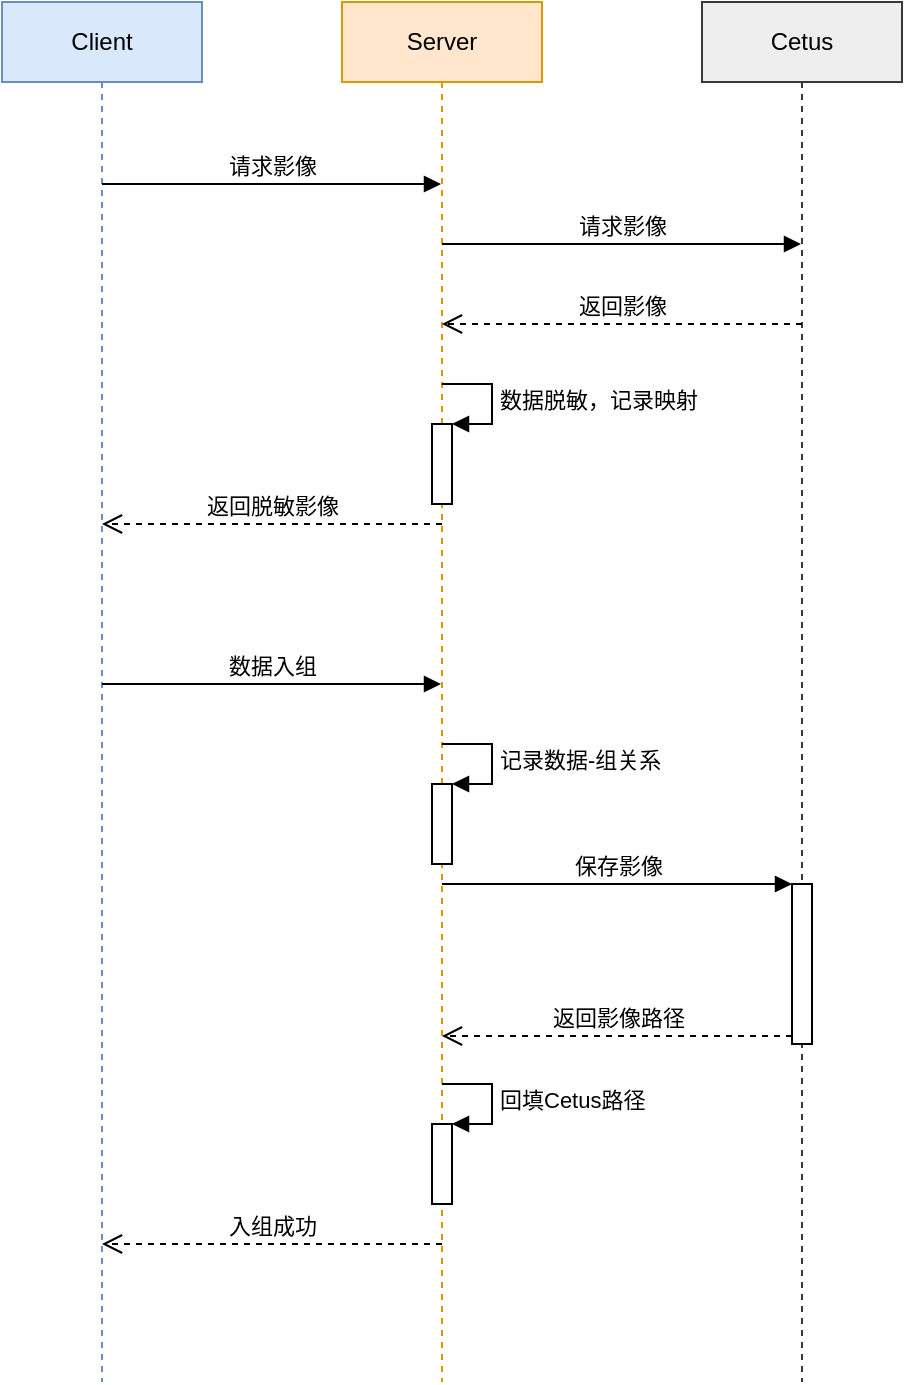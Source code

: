 <mxfile version="13.9.9" type="device"><diagram id="bAYg8TzwD1fI-rhP1h9i" name="Page-1"><mxGraphModel dx="1086" dy="926" grid="1" gridSize="10" guides="1" tooltips="1" connect="1" arrows="1" fold="1" page="1" pageScale="1" pageWidth="1169" pageHeight="827" math="0" shadow="0"><root><mxCell id="0"/><mxCell id="1" parent="0"/><mxCell id="A-NpS0lWrAMBXTe5wN14-1" value="Client" style="shape=umlLifeline;perimeter=lifelinePerimeter;whiteSpace=wrap;html=1;container=1;collapsible=0;recursiveResize=0;outlineConnect=0;fillColor=#dae8fc;strokeColor=#6c8ebf;" vertex="1" parent="1"><mxGeometry x="60" y="69" width="100" height="690" as="geometry"/></mxCell><mxCell id="A-NpS0lWrAMBXTe5wN14-6" value="请求影像" style="html=1;verticalAlign=bottom;endArrow=block;" edge="1" parent="A-NpS0lWrAMBXTe5wN14-1" target="A-NpS0lWrAMBXTe5wN14-3"><mxGeometry width="80" relative="1" as="geometry"><mxPoint x="50" y="91" as="sourcePoint"/><mxPoint x="130" y="91" as="targetPoint"/></mxGeometry></mxCell><mxCell id="A-NpS0lWrAMBXTe5wN14-17" value="数据入组" style="html=1;verticalAlign=bottom;endArrow=block;" edge="1" parent="A-NpS0lWrAMBXTe5wN14-1" target="A-NpS0lWrAMBXTe5wN14-3"><mxGeometry width="80" relative="1" as="geometry"><mxPoint x="50" y="341" as="sourcePoint"/><mxPoint x="130" y="341" as="targetPoint"/></mxGeometry></mxCell><mxCell id="A-NpS0lWrAMBXTe5wN14-3" value="Server" style="shape=umlLifeline;perimeter=lifelinePerimeter;whiteSpace=wrap;html=1;container=1;collapsible=0;recursiveResize=0;outlineConnect=0;fillColor=#ffe6cc;strokeColor=#d79b00;" vertex="1" parent="1"><mxGeometry x="230" y="69" width="100" height="690" as="geometry"/></mxCell><mxCell id="A-NpS0lWrAMBXTe5wN14-7" value="请求影像" style="html=1;verticalAlign=bottom;endArrow=block;" edge="1" parent="A-NpS0lWrAMBXTe5wN14-3" target="A-NpS0lWrAMBXTe5wN14-4"><mxGeometry width="80" relative="1" as="geometry"><mxPoint x="50" y="121" as="sourcePoint"/><mxPoint x="130" y="121" as="targetPoint"/></mxGeometry></mxCell><mxCell id="A-NpS0lWrAMBXTe5wN14-13" value="" style="html=1;points=[];perimeter=orthogonalPerimeter;" vertex="1" parent="A-NpS0lWrAMBXTe5wN14-3"><mxGeometry x="45" y="211" width="10" height="40" as="geometry"/></mxCell><mxCell id="A-NpS0lWrAMBXTe5wN14-14" value="数据脱敏，记录映射" style="edgeStyle=orthogonalEdgeStyle;html=1;align=left;spacingLeft=2;endArrow=block;rounded=0;entryX=1;entryY=0;" edge="1" target="A-NpS0lWrAMBXTe5wN14-13" parent="A-NpS0lWrAMBXTe5wN14-3"><mxGeometry relative="1" as="geometry"><mxPoint x="50" y="191" as="sourcePoint"/><Array as="points"><mxPoint x="75" y="191"/></Array></mxGeometry></mxCell><mxCell id="A-NpS0lWrAMBXTe5wN14-20" value="" style="html=1;points=[];perimeter=orthogonalPerimeter;" vertex="1" parent="A-NpS0lWrAMBXTe5wN14-3"><mxGeometry x="45" y="391" width="10" height="40" as="geometry"/></mxCell><mxCell id="A-NpS0lWrAMBXTe5wN14-21" value="记录数据-组关系" style="edgeStyle=orthogonalEdgeStyle;html=1;align=left;spacingLeft=2;endArrow=block;rounded=0;entryX=1;entryY=0;" edge="1" target="A-NpS0lWrAMBXTe5wN14-20" parent="A-NpS0lWrAMBXTe5wN14-3"><mxGeometry relative="1" as="geometry"><mxPoint x="50" y="371" as="sourcePoint"/><Array as="points"><mxPoint x="75" y="371"/></Array></mxGeometry></mxCell><mxCell id="A-NpS0lWrAMBXTe5wN14-28" value="" style="html=1;points=[];perimeter=orthogonalPerimeter;" vertex="1" parent="A-NpS0lWrAMBXTe5wN14-3"><mxGeometry x="45" y="561" width="10" height="40" as="geometry"/></mxCell><mxCell id="A-NpS0lWrAMBXTe5wN14-29" value="回填Cetus路径" style="edgeStyle=orthogonalEdgeStyle;html=1;align=left;spacingLeft=2;endArrow=block;rounded=0;entryX=1;entryY=0;" edge="1" target="A-NpS0lWrAMBXTe5wN14-28" parent="A-NpS0lWrAMBXTe5wN14-3"><mxGeometry relative="1" as="geometry"><mxPoint x="50" y="541" as="sourcePoint"/><Array as="points"><mxPoint x="75" y="541"/></Array></mxGeometry></mxCell><mxCell id="A-NpS0lWrAMBXTe5wN14-4" value="Cetus" style="shape=umlLifeline;perimeter=lifelinePerimeter;whiteSpace=wrap;html=1;container=1;collapsible=0;recursiveResize=0;outlineConnect=0;fillColor=#eeeeee;strokeColor=#36393d;" vertex="1" parent="1"><mxGeometry x="410" y="69" width="100" height="690" as="geometry"/></mxCell><mxCell id="A-NpS0lWrAMBXTe5wN14-25" value="" style="html=1;points=[];perimeter=orthogonalPerimeter;" vertex="1" parent="A-NpS0lWrAMBXTe5wN14-4"><mxGeometry x="45" y="441" width="10" height="80" as="geometry"/></mxCell><mxCell id="A-NpS0lWrAMBXTe5wN14-8" value="返回影像" style="html=1;verticalAlign=bottom;endArrow=open;dashed=1;endSize=8;" edge="1" parent="1" target="A-NpS0lWrAMBXTe5wN14-3"><mxGeometry relative="1" as="geometry"><mxPoint x="460" y="230" as="sourcePoint"/><mxPoint x="380" y="230" as="targetPoint"/></mxGeometry></mxCell><mxCell id="A-NpS0lWrAMBXTe5wN14-15" value="返回脱敏影像" style="html=1;verticalAlign=bottom;endArrow=open;dashed=1;endSize=8;" edge="1" parent="1" target="A-NpS0lWrAMBXTe5wN14-1"><mxGeometry relative="1" as="geometry"><mxPoint x="280" y="330" as="sourcePoint"/><mxPoint x="200" y="330" as="targetPoint"/></mxGeometry></mxCell><mxCell id="A-NpS0lWrAMBXTe5wN14-26" value="保存影像" style="html=1;verticalAlign=bottom;endArrow=block;entryX=0;entryY=0;" edge="1" target="A-NpS0lWrAMBXTe5wN14-25" parent="1" source="A-NpS0lWrAMBXTe5wN14-3"><mxGeometry relative="1" as="geometry"><mxPoint x="385" y="510" as="sourcePoint"/></mxGeometry></mxCell><mxCell id="A-NpS0lWrAMBXTe5wN14-27" value="返回影像路径" style="html=1;verticalAlign=bottom;endArrow=open;dashed=1;endSize=8;exitX=0;exitY=0.95;" edge="1" source="A-NpS0lWrAMBXTe5wN14-25" parent="1" target="A-NpS0lWrAMBXTe5wN14-3"><mxGeometry relative="1" as="geometry"><mxPoint x="385" y="586" as="targetPoint"/></mxGeometry></mxCell><mxCell id="A-NpS0lWrAMBXTe5wN14-30" value="入组成功" style="html=1;verticalAlign=bottom;endArrow=open;dashed=1;endSize=8;" edge="1" parent="1" target="A-NpS0lWrAMBXTe5wN14-1"><mxGeometry relative="1" as="geometry"><mxPoint x="280" y="690" as="sourcePoint"/><mxPoint x="200" y="690" as="targetPoint"/></mxGeometry></mxCell></root></mxGraphModel></diagram></mxfile>
